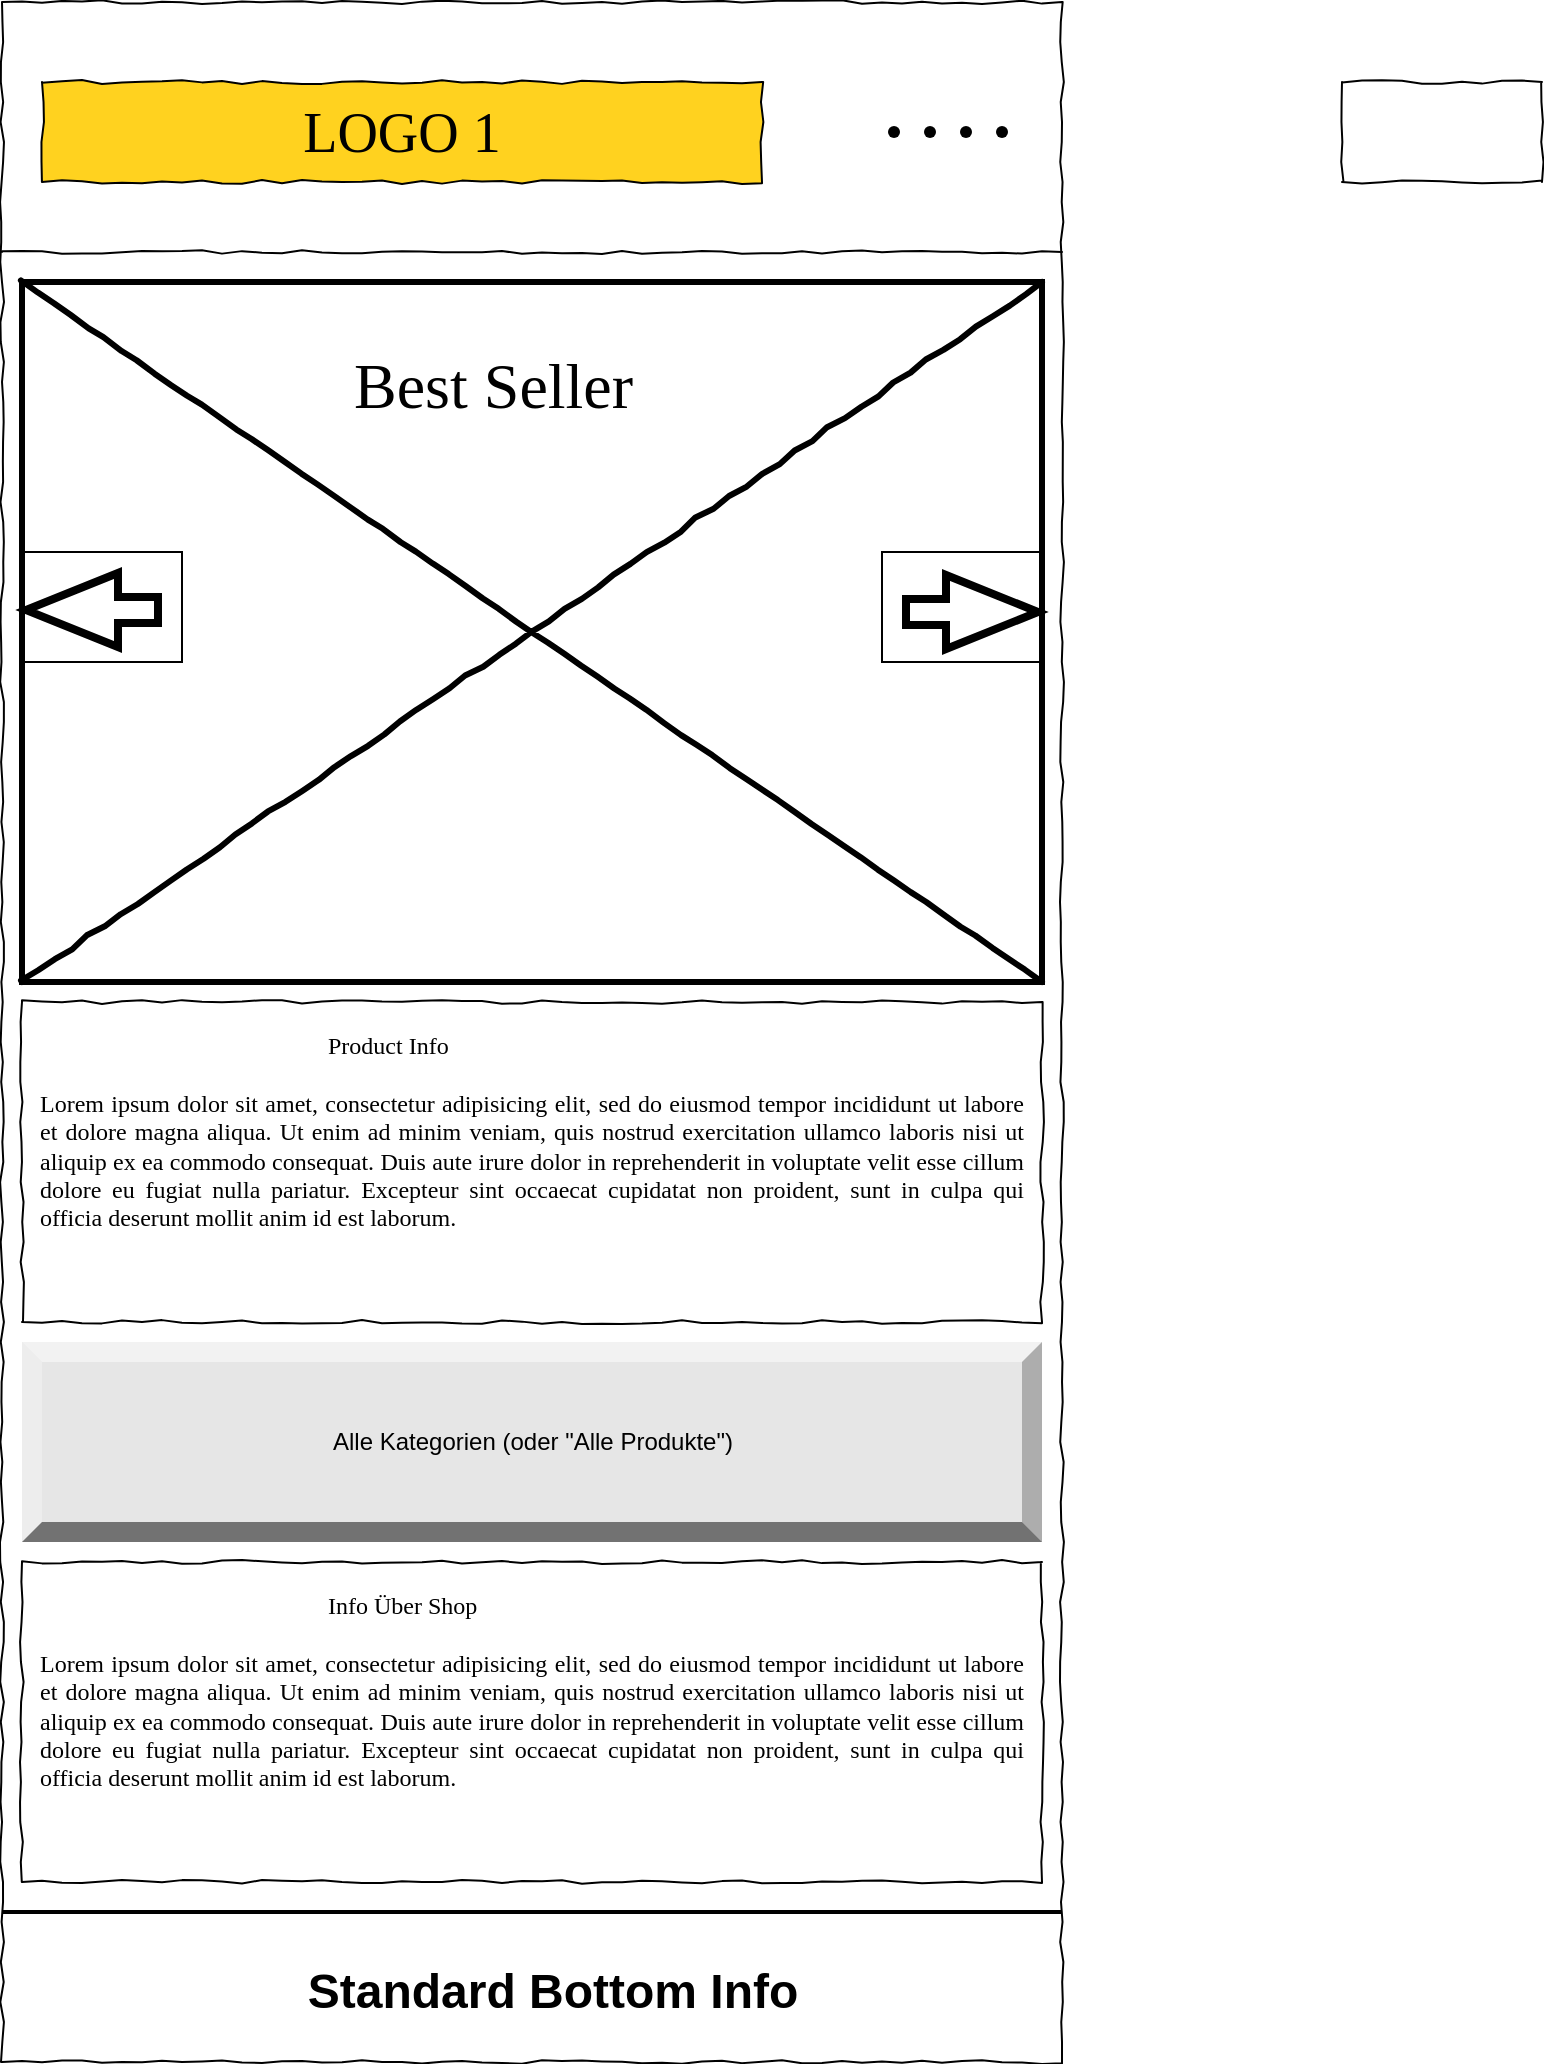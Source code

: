 <mxfile version="19.0.3" type="device"><diagram name="Page-1" id="03018318-947c-dd8e-b7a3-06fadd420f32"><mxGraphModel dx="1673" dy="940" grid="1" gridSize="10" guides="1" tooltips="1" connect="1" arrows="1" fold="1" page="1" pageScale="1" pageWidth="1100" pageHeight="850" background="none" math="0" shadow="0"><root><mxCell id="0"/><mxCell id="1" parent="0"/><mxCell id="677b7b8949515195-1" value="" style="whiteSpace=wrap;html=1;rounded=0;shadow=0;labelBackgroundColor=none;strokeColor=#000000;strokeWidth=1;fillColor=none;fontFamily=Verdana;fontSize=12;fontColor=#000000;align=center;comic=1;" parent="1" vertex="1"><mxGeometry x="20" y="20" width="530" height="1030" as="geometry"/></mxCell><mxCell id="677b7b8949515195-9" value="" style="line;strokeWidth=1;html=1;rounded=0;shadow=0;labelBackgroundColor=none;fillColor=none;fontFamily=Verdana;fontSize=14;fontColor=#000000;align=center;comic=1;" parent="1" vertex="1"><mxGeometry x="20" y="140" width="530" height="10" as="geometry"/></mxCell><mxCell id="uB4BdDZs1VvQrLx-a-ME-1" value="&lt;div style=&quot;text-align: justify&quot;&gt;&lt;span&gt;&lt;span style=&quot;white-space: pre;&quot;&gt;&#9;&lt;/span&gt;&lt;span style=&quot;white-space: pre;&quot;&gt;&#9;&lt;/span&gt;&lt;span style=&quot;white-space: pre;&quot;&gt;&#9;&lt;/span&gt;&lt;span style=&quot;white-space: pre;&quot;&gt;&#9;&lt;/span&gt;&lt;span style=&quot;white-space: pre;&quot;&gt;&#9;&lt;/span&gt;&lt;span style=&quot;white-space: pre;&quot;&gt;&#9;&lt;/span&gt;Product Info&lt;br&gt;&lt;/span&gt;&lt;/div&gt;&lt;div style=&quot;text-align: justify&quot;&gt;&lt;span&gt;&lt;br&gt;&lt;/span&gt;&lt;/div&gt;&lt;div style=&quot;text-align: justify&quot;&gt;&lt;span&gt;Lorem ipsum dolor sit amet, consectetur adipisicing elit, sed do eiusmod tempor incididunt ut labore et dolore magna aliqua. Ut enim ad minim veniam, quis nostrud exercitation ullamco laboris nisi ut aliquip ex ea commodo consequat. Duis aute irure dolor in reprehenderit in voluptate velit esse cillum dolore eu fugiat nulla pariatur. Excepteur sint occaecat cupidatat non proident, sunt in culpa qui officia deserunt mollit anim id est laborum.&lt;/span&gt;&lt;/div&gt;&lt;div style=&quot;text-align: justify&quot;&gt;&lt;br&gt;&lt;/div&gt;" style="whiteSpace=wrap;html=1;rounded=0;shadow=0;labelBackgroundColor=none;strokeWidth=1;fillColor=none;fontFamily=Verdana;fontSize=12;align=center;verticalAlign=top;spacing=10;comic=1;" vertex="1" parent="1"><mxGeometry x="30" y="520" width="510" height="160" as="geometry"/></mxCell><mxCell id="uB4BdDZs1VvQrLx-a-ME-2" value="" style="verticalLabelPosition=bottom;shadow=0;dashed=0;align=center;html=1;verticalAlign=top;strokeWidth=3;shape=mxgraph.mockup.graphics.simpleIcon;strokeColor=#000000;rounded=0;labelBackgroundColor=none;fontFamily=Verdana;fontSize=14;fontColor=#000000;comic=1;" vertex="1" parent="1"><mxGeometry x="30" y="160" width="510" height="350" as="geometry"/></mxCell><mxCell id="uB4BdDZs1VvQrLx-a-ME-3" value="" style="shape=flexArrow;endArrow=classic;html=1;rounded=0;startSize=14;endSize=14;sourcePerimeterSpacing=8;targetPerimeterSpacing=8;curved=1;shadow=0;strokeWidth=4;" edge="1" parent="1"><mxGeometry width="50" height="50" relative="1" as="geometry"><mxPoint x="100" y="324" as="sourcePoint"/><mxPoint x="30" y="324" as="targetPoint"/></mxGeometry></mxCell><mxCell id="uB4BdDZs1VvQrLx-a-ME-4" value="" style="shape=flexArrow;endArrow=classic;html=1;rounded=0;startSize=14;endSize=14;sourcePerimeterSpacing=8;targetPerimeterSpacing=8;curved=1;shadow=0;strokeWidth=4;" edge="1" parent="1"><mxGeometry width="50" height="50" relative="1" as="geometry"><mxPoint x="470" y="325" as="sourcePoint"/><mxPoint x="540" y="325" as="targetPoint"/></mxGeometry></mxCell><mxCell id="uB4BdDZs1VvQrLx-a-ME-5" value="" style="rounded=0;whiteSpace=wrap;html=1;hachureGap=4;strokeColor=#000000;strokeWidth=1;fillColor=none;" vertex="1" parent="1"><mxGeometry x="30" y="295" width="80" height="55" as="geometry"/></mxCell><mxCell id="uB4BdDZs1VvQrLx-a-ME-6" value="" style="rounded=0;whiteSpace=wrap;html=1;hachureGap=4;strokeColor=#000000;strokeWidth=1;fillColor=none;" vertex="1" parent="1"><mxGeometry x="460" y="295" width="80" height="55" as="geometry"/></mxCell><mxCell id="uB4BdDZs1VvQrLx-a-ME-7" value="Best Seller" style="text;html=1;points=[];align=left;verticalAlign=top;spacingTop=-4;fontSize=32;fontFamily=Verdana" vertex="1" parent="1"><mxGeometry x="193.75" y="190" width="182.5" height="50" as="geometry"/></mxCell><mxCell id="uB4BdDZs1VvQrLx-a-ME-8" value="LOGO 1" style="whiteSpace=wrap;html=1;rounded=0;shadow=0;labelBackgroundColor=none;strokeWidth=1;fontFamily=Verdana;fontSize=28;align=center;comic=1;fillColor=#ffd21f;" vertex="1" parent="1"><mxGeometry x="40" y="60" width="360" height="50" as="geometry"/></mxCell><mxCell id="uB4BdDZs1VvQrLx-a-ME-9" value="" style="whiteSpace=wrap;html=1;rounded=0;shadow=0;labelBackgroundColor=none;strokeWidth=1;fillColor=none;fontFamily=Verdana;fontSize=12;align=center;comic=1;" vertex="1" parent="1"><mxGeometry x="690" y="60" width="100" height="50" as="geometry"/></mxCell><mxCell id="uB4BdDZs1VvQrLx-a-ME-10" value="" style="verticalLabelPosition=bottom;shadow=0;dashed=0;align=center;html=1;verticalAlign=top;strokeWidth=1;shape=mxgraph.mockup.navigation.pageControl;fillColor=#000000;strokeColor=#000000;" vertex="1" parent="1"><mxGeometry x="463" y="75" width="60" height="20" as="geometry"/></mxCell><mxCell id="uB4BdDZs1VvQrLx-a-ME-11" value="" style="line;strokeWidth=2;html=1;fillColor=#FF8000;" vertex="1" parent="1"><mxGeometry x="20" y="970" width="530" height="10" as="geometry"/></mxCell><mxCell id="uB4BdDZs1VvQrLx-a-ME-12" value="Standard Bottom Info" style="text;strokeColor=none;fillColor=none;html=1;fontSize=24;fontStyle=1;verticalAlign=middle;align=center;" vertex="1" parent="1"><mxGeometry x="155" y="980" width="280" height="70" as="geometry"/></mxCell><mxCell id="uB4BdDZs1VvQrLx-a-ME-13" value="&lt;div style=&quot;text-align: justify&quot;&gt;&lt;span&gt;&lt;span style=&quot;white-space: pre;&quot;&gt;&#9;&lt;/span&gt;&lt;span style=&quot;white-space: pre;&quot;&gt;&#9;&lt;/span&gt;&lt;span style=&quot;white-space: pre;&quot;&gt;&#9;&lt;/span&gt;&lt;span style=&quot;white-space: pre;&quot;&gt;&#9;&lt;/span&gt;&lt;span style=&quot;white-space: pre;&quot;&gt;&#9;&lt;/span&gt;&lt;span style=&quot;white-space: pre;&quot;&gt;&#9;&lt;/span&gt;Info Über Shop&lt;br&gt;&lt;/span&gt;&lt;/div&gt;&lt;div style=&quot;text-align: justify&quot;&gt;&lt;span&gt;&lt;br&gt;&lt;/span&gt;&lt;/div&gt;&lt;div style=&quot;text-align: justify&quot;&gt;&lt;span&gt;Lorem ipsum dolor sit amet, consectetur adipisicing elit, sed do eiusmod tempor incididunt ut labore et dolore magna aliqua. Ut enim ad minim veniam, quis nostrud exercitation ullamco laboris nisi ut aliquip ex ea commodo consequat. Duis aute irure dolor in reprehenderit in voluptate velit esse cillum dolore eu fugiat nulla pariatur. Excepteur sint occaecat cupidatat non proident, sunt in culpa qui officia deserunt mollit anim id est laborum.&lt;/span&gt;&lt;/div&gt;&lt;div style=&quot;text-align: justify&quot;&gt;&lt;br&gt;&lt;/div&gt;" style="whiteSpace=wrap;html=1;rounded=0;shadow=0;labelBackgroundColor=none;strokeWidth=1;fillColor=none;fontFamily=Verdana;fontSize=12;align=center;verticalAlign=top;spacing=10;comic=1;" vertex="1" parent="1"><mxGeometry x="30" y="800" width="510" height="160" as="geometry"/></mxCell><mxCell id="uB4BdDZs1VvQrLx-a-ME-15" value="Alle Kategorien (oder &quot;Alle Produkte&quot;)" style="labelPosition=center;verticalLabelPosition=middle;align=center;html=1;shape=mxgraph.basic.shaded_button;dx=10;fillColor=#E6E6E6;strokeColor=none;hachureGap=4;" vertex="1" parent="1"><mxGeometry x="30" y="690" width="510" height="100" as="geometry"/></mxCell></root></mxGraphModel></diagram></mxfile>